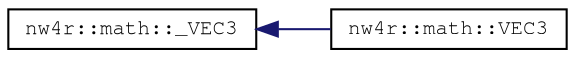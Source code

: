 digraph "Graphical Class Hierarchy"
{
 // LATEX_PDF_SIZE
  edge [fontname="FreeMono",fontsize="10",labelfontname="FreeMono",labelfontsize="10"];
  node [fontname="FreeMono",fontsize="10",shape=record];
  rankdir="LR";
  Node0 [label="nw4r::math::_VEC3",height=0.2,width=0.4,color="black", fillcolor="white", style="filled",URL="$structnw4r_1_1math_1_1___v_e_c3.html",tooltip=" "];
  Node0 -> Node1 [dir="back",color="midnightblue",fontsize="10",style="solid",fontname="FreeMono"];
  Node1 [label="nw4r::math::VEC3",height=0.2,width=0.4,color="black", fillcolor="white", style="filled",URL="$structnw4r_1_1math_1_1_v_e_c3.html",tooltip=" "];
}
